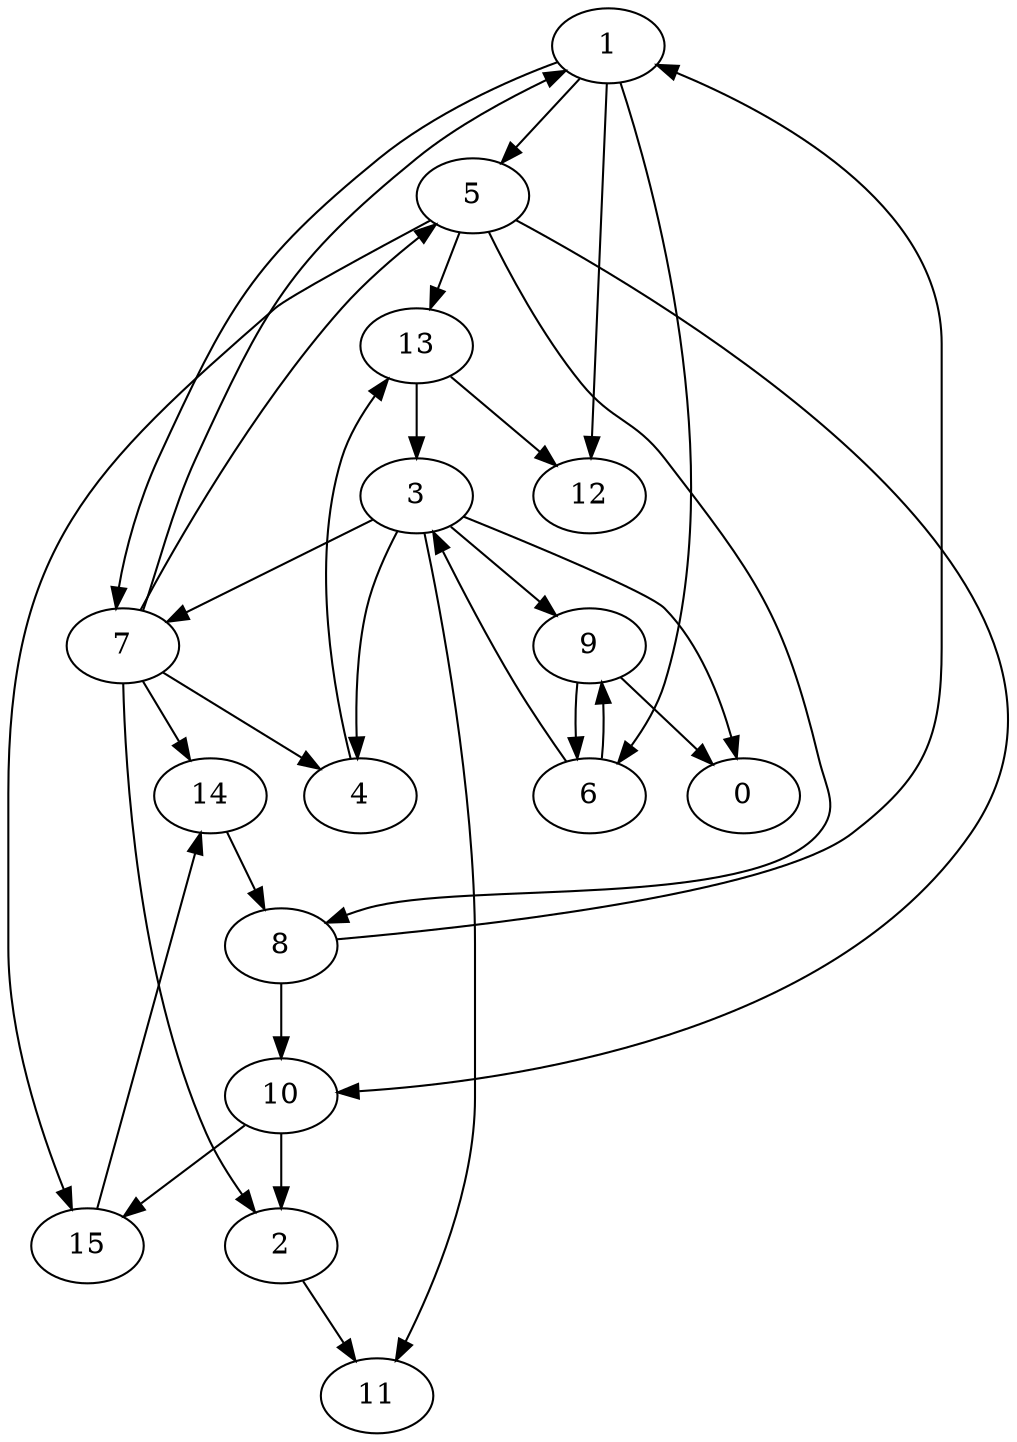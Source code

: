 strict digraph "" {
	1 -> 5;
	1 -> 6;
	1 -> 7;
	1 -> 12;
	2 -> 11;
	3 -> 0;
	3 -> 4;
	3 -> 7;
	3 -> 9;
	3 -> 11;
	4 -> 13;
	5 -> 8;
	5 -> 10;
	5 -> 13;
	5 -> 15;
	6 -> 3;
	6 -> 9;
	7 -> 1;
	7 -> 2;
	7 -> 4;
	7 -> 5;
	7 -> 14;
	8 -> 1;
	8 -> 10;
	9 -> 0;
	9 -> 6;
	10 -> 2;
	10 -> 15;
	13 -> 3;
	13 -> 12;
	14 -> 8;
	15 -> 14;
}
